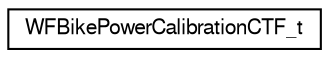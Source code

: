 digraph "Graphical Class Hierarchy"
{
  edge [fontname="FreeSans",fontsize="10",labelfontname="FreeSans",labelfontsize="10"];
  node [fontname="FreeSans",fontsize="10",shape=record];
  rankdir="LR";
  Node1 [label="WFBikePowerCalibrationCTF_t",height=0.2,width=0.4,color="black", fillcolor="white", style="filled",URL="$struct_w_f_bike_power_calibration_c_t_f__t.html",tooltip="Describes the calibration response specific to the CTF type Bike Power meter. "];
}
